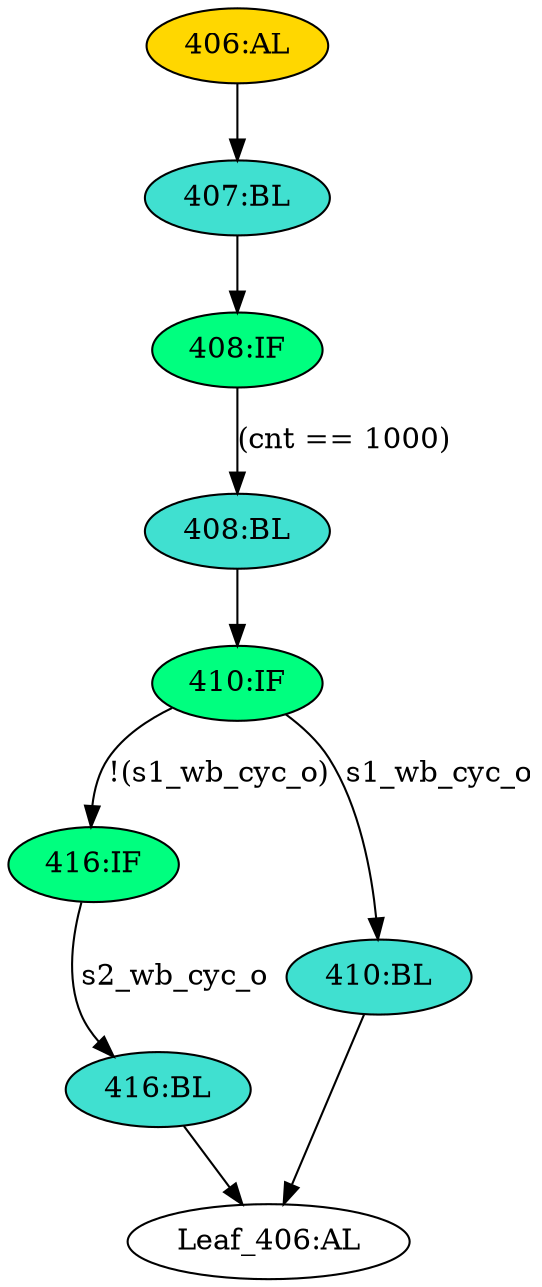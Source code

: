 strict digraph "" {
	node [label="\N"];
	"416:BL"	 [ast="<pyverilog.vparser.ast.Block object at 0x7f88e956db50>",
		fillcolor=turquoise,
		label="416:BL",
		statements="[]",
		style=filled,
		typ=Block];
	"Leaf_406:AL"	 [def_var="[]",
		label="Leaf_406:AL"];
	"416:BL" -> "Leaf_406:AL"	 [cond="[]",
		lineno=None];
	"406:AL"	 [ast="<pyverilog.vparser.ast.Always object at 0x7f88e9571110>",
		clk_sens=True,
		fillcolor=gold,
		label="406:AL",
		sens="['wb_clk_i']",
		statements="[]",
		style=filled,
		typ=Always,
		use_var="['cnt', 's1_wb_cyc_o', 's2_wb_cyc_o']"];
	"407:BL"	 [ast="<pyverilog.vparser.ast.Block object at 0x7f88e9571210>",
		fillcolor=turquoise,
		label="407:BL",
		statements="[]",
		style=filled,
		typ=Block];
	"406:AL" -> "407:BL"	 [cond="[]",
		lineno=None];
	"408:IF"	 [ast="<pyverilog.vparser.ast.IfStatement object at 0x7f88e9571250>",
		fillcolor=springgreen,
		label="408:IF",
		statements="[]",
		style=filled,
		typ=IfStatement];
	"408:BL"	 [ast="<pyverilog.vparser.ast.Block object at 0x7f88e9571310>",
		fillcolor=turquoise,
		label="408:BL",
		statements="[]",
		style=filled,
		typ=Block];
	"408:IF" -> "408:BL"	 [cond="['cnt']",
		label="(cnt == 1000)",
		lineno=408];
	"407:BL" -> "408:IF"	 [cond="[]",
		lineno=None];
	"410:IF"	 [ast="<pyverilog.vparser.ast.IfStatement object at 0x7f88e9571450>",
		fillcolor=springgreen,
		label="410:IF",
		statements="[]",
		style=filled,
		typ=IfStatement];
	"408:BL" -> "410:IF"	 [cond="[]",
		lineno=None];
	"416:IF"	 [ast="<pyverilog.vparser.ast.IfStatement object at 0x7f88e9571490>",
		fillcolor=springgreen,
		label="416:IF",
		statements="[]",
		style=filled,
		typ=IfStatement];
	"416:IF" -> "416:BL"	 [cond="['s2_wb_cyc_o']",
		label=s2_wb_cyc_o,
		lineno=416];
	"410:BL"	 [ast="<pyverilog.vparser.ast.Block object at 0x7f88e9571510>",
		fillcolor=turquoise,
		label="410:BL",
		statements="[]",
		style=filled,
		typ=Block];
	"410:BL" -> "Leaf_406:AL"	 [cond="[]",
		lineno=None];
	"410:IF" -> "416:IF"	 [cond="['s1_wb_cyc_o']",
		label="!(s1_wb_cyc_o)",
		lineno=410];
	"410:IF" -> "410:BL"	 [cond="['s1_wb_cyc_o']",
		label=s1_wb_cyc_o,
		lineno=410];
}
